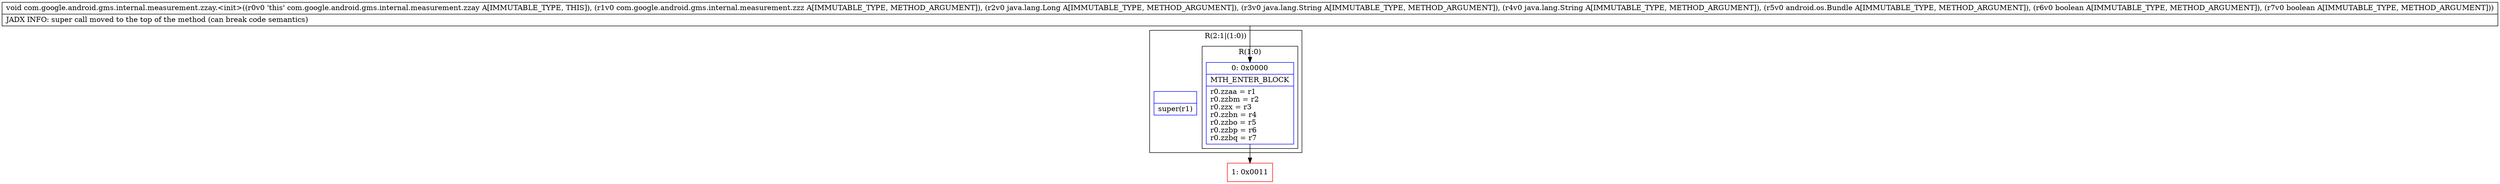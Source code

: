 digraph "CFG forcom.google.android.gms.internal.measurement.zzay.\<init\>(Lcom\/google\/android\/gms\/internal\/measurement\/zzz;Ljava\/lang\/Long;Ljava\/lang\/String;Ljava\/lang\/String;Landroid\/os\/Bundle;ZZ)V" {
subgraph cluster_Region_669990438 {
label = "R(2:1|(1:0))";
node [shape=record,color=blue];
Node_InsnContainer_398957920 [shape=record,label="{|super(r1)\l}"];
subgraph cluster_Region_529977040 {
label = "R(1:0)";
node [shape=record,color=blue];
Node_0 [shape=record,label="{0\:\ 0x0000|MTH_ENTER_BLOCK\l|r0.zzaa = r1\lr0.zzbm = r2\lr0.zzx = r3\lr0.zzbn = r4\lr0.zzbo = r5\lr0.zzbp = r6\lr0.zzbq = r7\l}"];
}
}
Node_1 [shape=record,color=red,label="{1\:\ 0x0011}"];
MethodNode[shape=record,label="{void com.google.android.gms.internal.measurement.zzay.\<init\>((r0v0 'this' com.google.android.gms.internal.measurement.zzay A[IMMUTABLE_TYPE, THIS]), (r1v0 com.google.android.gms.internal.measurement.zzz A[IMMUTABLE_TYPE, METHOD_ARGUMENT]), (r2v0 java.lang.Long A[IMMUTABLE_TYPE, METHOD_ARGUMENT]), (r3v0 java.lang.String A[IMMUTABLE_TYPE, METHOD_ARGUMENT]), (r4v0 java.lang.String A[IMMUTABLE_TYPE, METHOD_ARGUMENT]), (r5v0 android.os.Bundle A[IMMUTABLE_TYPE, METHOD_ARGUMENT]), (r6v0 boolean A[IMMUTABLE_TYPE, METHOD_ARGUMENT]), (r7v0 boolean A[IMMUTABLE_TYPE, METHOD_ARGUMENT]))  | JADX INFO: super call moved to the top of the method (can break code semantics)\l}"];
MethodNode -> Node_0;
Node_0 -> Node_1;
}

